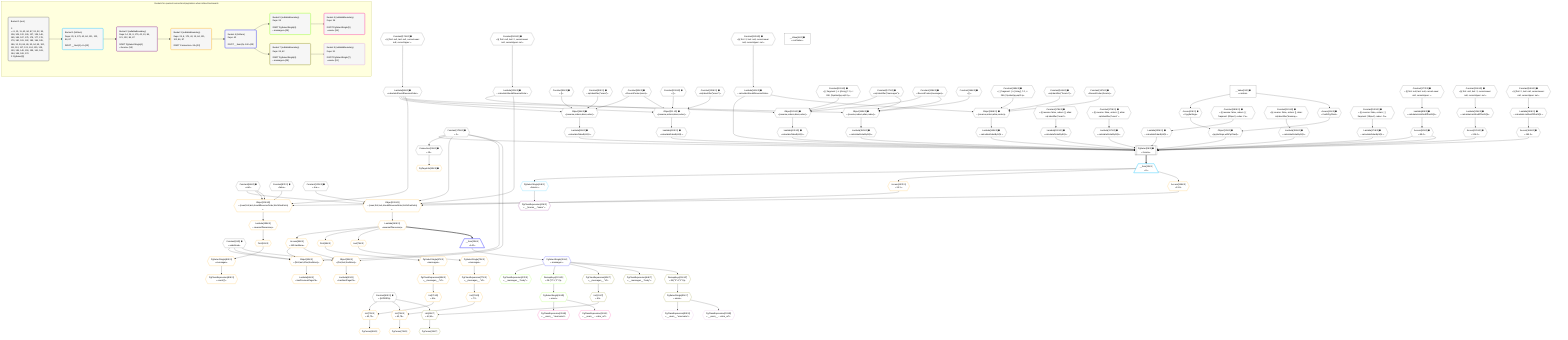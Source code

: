 %%{init: {'themeVariables': { 'fontSize': '12px'}}}%%
graph TD
    classDef path fill:#eee,stroke:#000,color:#000
    classDef plan fill:#fff,stroke-width:1px,color:#000
    classDef itemplan fill:#fff,stroke-width:2px,color:#000
    classDef unbatchedplan fill:#dff,stroke-width:1px,color:#000
    classDef sideeffectplan fill:#fcc,stroke-width:2px,color:#000
    classDef bucket fill:#f6f6f6,color:#000,stroke-width:2px,text-align:left


    %% plan dependencies
    PgSelect9[["PgSelect[9∈0] ➊<br />ᐸforumsᐳ"]]:::plan
    Object12{{"Object[12∈0] ➊<br />ᐸ{pgSettings,withPgClient}ᐳ"}}:::plan
    Constant175{{"Constant[175∈0] ➊<br />ᐸ2ᐳ"}}:::plan
    Access90{{"Access[90∈0] ➊<br />ᐸ89.0ᐳ"}}:::plan
    Lambda95{{"Lambda[95∈0] ➊<br />ᐸcalculateOrderBySQLᐳ"}}:::plan
    Lambda100{{"Lambda[100∈0] ➊<br />ᐸcalculateOrderBySQLᐳ"}}:::plan
    Lambda112{{"Lambda[112∈0] ➊<br />ᐸcalculateOrderBySQLᐳ"}}:::plan
    Lambda117{{"Lambda[117∈0] ➊<br />ᐸcalculateOrderBySQLᐳ"}}:::plan
    Access125{{"Access[125∈0] ➊<br />ᐸ124.0ᐳ"}}:::plan
    Lambda130{{"Lambda[130∈0] ➊<br />ᐸcalculateOrderBySQLᐳ"}}:::plan
    Lambda135{{"Lambda[135∈0] ➊<br />ᐸcalculateOrderBySQLᐳ"}}:::plan
    Lambda150{{"Lambda[150∈0] ➊<br />ᐸcalculateOrderBySQLᐳ"}}:::plan
    Lambda155{{"Lambda[155∈0] ➊<br />ᐸcalculateOrderBySQLᐳ"}}:::plan
    Lambda161{{"Lambda[161∈0] ➊<br />ᐸcalculateShouldReverseOrderᐳ"}}:::plan
    Access164{{"Access[164∈0] ➊<br />ᐸ163.0ᐳ"}}:::plan
    Lambda169{{"Lambda[169∈0] ➊<br />ᐸcalculateOrderBySQLᐳ"}}:::plan
    Lambda174{{"Lambda[174∈0] ➊<br />ᐸcalculateOrderBySQLᐳ"}}:::plan
    Object12 & Constant175 & Access90 & Lambda95 & Lambda100 & Lambda112 & Lambda117 & Access125 & Lambda130 & Lambda135 & Access90 & Lambda150 & Lambda155 & Lambda161 & Access164 & Lambda169 & Lambda174 --> PgSelect9
    Object94{{"Object[94∈0] ➊<br />ᐸ{reverse,orders,alias,codec}ᐳ"}}:::plan
    Lambda86{{"Lambda[86∈0] ➊<br />ᐸcalculateShouldReverseOrderᐳ"}}:::plan
    Constant91{{"Constant[91∈0] ➊<br />ᐸ[]ᐳ"}}:::plan
    Constant92{{"Constant[92∈0] ➊<br />ᐸsql.identifier(”users”)ᐳ"}}:::plan
    Constant93{{"Constant[93∈0] ➊<br />ᐸRecordCodec(users)ᐳ"}}:::plan
    Lambda86 & Constant91 & Constant92 & Constant93 --> Object94
    Object111{{"Object[111∈0] ➊<br />ᐸ{reverse,orders,alias,codec}ᐳ"}}:::plan
    Constant108{{"Constant[108∈0] ➊<br />ᐸ[]ᐳ"}}:::plan
    Constant109{{"Constant[109∈0] ➊<br />ᐸsql.identifier(”users”)ᐳ"}}:::plan
    Lambda86 & Constant108 & Constant109 & Constant93 --> Object111
    Object129{{"Object[129∈0] ➊<br />ᐸ{reverse,orders,alias,codec}ᐳ"}}:::plan
    Lambda121{{"Lambda[121∈0] ➊<br />ᐸcalculateShouldReverseOrderᐳ"}}:::plan
    Constant126{{"Constant[126∈0] ➊<br />ᐸ[ { fragment: { n: [Array], f: 0, c: 266, [Symbol(pg-sql2-tyᐳ"}}:::plan
    Constant127{{"Constant[127∈0] ➊<br />ᐸsql.identifier(”messages”)ᐳ"}}:::plan
    Constant128{{"Constant[128∈0] ➊<br />ᐸRecordCodec(messages)ᐳ"}}:::plan
    Lambda121 & Constant126 & Constant127 & Constant128 --> Object129
    Object149{{"Object[149∈0] ➊<br />ᐸ{reverse,orders,alias,codec}ᐳ"}}:::plan
    Constant146{{"Constant[146∈0] ➊<br />ᐸ[]ᐳ"}}:::plan
    Lambda86 & Constant146 & Constant127 & Constant128 --> Object149
    Object168{{"Object[168∈0] ➊<br />ᐸ{reverse,orders,alias,codec}ᐳ"}}:::plan
    Constant165{{"Constant[165∈0] ➊<br />ᐸ[ { fragment: { n: [Array], f: 0, c: 266, [Symbol(pg-sql2-tyᐳ"}}:::plan
    Constant166{{"Constant[166∈0] ➊<br />ᐸsql.identifier(”forums”)ᐳ"}}:::plan
    Constant167{{"Constant[167∈0] ➊<br />ᐸRecordCodec(forums)ᐳ"}}:::plan
    Lambda161 & Constant165 & Constant166 & Constant167 --> Object168
    Access10{{"Access[10∈0] ➊<br />ᐸ2.pgSettingsᐳ"}}:::plan
    Access11{{"Access[11∈0] ➊<br />ᐸ2.withPgClientᐳ"}}:::plan
    Access10 & Access11 --> Object12
    __Value2["__Value[2∈0] ➊<br />ᐸcontextᐳ"]:::plan
    __Value2 --> Access10
    __Value2 --> Access11
    Connection23{{"Connection[23∈0] ➊<br />ᐸ19ᐳ"}}:::plan
    Constant175 --> Connection23
    Constant176{{"Constant[176∈0] ➊<br />ᐸ§{ first: null, last: null, cursorLower: null, cursorUpper: ᐳ"}}:::plan
    Constant176 --> Lambda86
    Lambda89{{"Lambda[89∈0] ➊<br />ᐸcalculateLimitAndOffsetSQLᐳ"}}:::plan
    Constant177{{"Constant[177∈0] ➊<br />ᐸ§{ first: null, last: null, cursorLower: null, cursorUpper: ᐳ"}}:::plan
    Constant177 --> Lambda89
    Lambda89 --> Access90
    Object94 --> Lambda95
    Constant178{{"Constant[178∈0] ➊<br />ᐸ§{ reverse: false, orders: [], alias: sql.identifier(”users”ᐳ"}}:::plan
    Constant178 --> Lambda100
    Object111 --> Lambda112
    Constant179{{"Constant[179∈0] ➊<br />ᐸ§{ reverse: false, orders: [], alias: sql.identifier(”users”ᐳ"}}:::plan
    Constant179 --> Lambda117
    Constant183{{"Constant[183∈0] ➊<br />ᐸ§{ first: null, last: 2, cursorLower: null, cursorUpper: nulᐳ"}}:::plan
    Constant183 --> Lambda121
    Lambda124{{"Lambda[124∈0] ➊<br />ᐸcalculateLimitAndOffsetSQLᐳ"}}:::plan
    Constant184{{"Constant[184∈0] ➊<br />ᐸ§{ first: null, last: 2, cursorLower: null, cursorUpper: nulᐳ"}}:::plan
    Constant184 --> Lambda124
    Lambda124 --> Access125
    Object129 --> Lambda130
    Constant180{{"Constant[180∈0] ➊<br />ᐸ§{ reverse: false, orders: [ { fragment: [Object], codec: Coᐳ"}}:::plan
    Constant180 --> Lambda135
    Object149 --> Lambda150
    Constant181{{"Constant[181∈0] ➊<br />ᐸ§{ reverse: false, orders: [], alias: sql.identifier(”messagᐳ"}}:::plan
    Constant181 --> Lambda155
    Constant185{{"Constant[185∈0] ➊<br />ᐸ§{ first: 2, last: null, cursorLower: null, cursorUpper: nulᐳ"}}:::plan
    Constant185 --> Lambda161
    Lambda163{{"Lambda[163∈0] ➊<br />ᐸcalculateLimitAndOffsetSQLᐳ"}}:::plan
    Constant186{{"Constant[186∈0] ➊<br />ᐸ§{ first: 2, last: null, cursorLower: null, cursorUpper: nulᐳ"}}:::plan
    Constant186 --> Lambda163
    Lambda163 --> Access164
    Object168 --> Lambda169
    Constant182{{"Constant[182∈0] ➊<br />ᐸ§{ reverse: false, orders: [ { fragment: [Object], codec: Coᐳ"}}:::plan
    Constant182 --> Lambda174
    __Value4["__Value[4∈0] ➊<br />ᐸrootValueᐳ"]:::plan
    Constant8{{"Constant[8∈0] ➊<br />ᐸundefinedᐳ"}}:::plan
    Constant42{{"Constant[42∈0] ➊<br />ᐸ[HIDDEN]ᐳ"}}:::plan
    Constant84{{"Constant[84∈0] ➊<br />ᐸnullᐳ"}}:::plan
    Constant87{{"Constant[87∈0] ➊<br />ᐸfalseᐳ"}}:::plan
    Constant122{{"Constant[122∈0] ➊<br />ᐸtrueᐳ"}}:::plan
    __Item13[/"__Item[13∈1]<br />ᐸ9ᐳ"\]:::itemplan
    PgSelect9 ==> __Item13
    PgSelectSingle14{{"PgSelectSingle[14∈1]<br />ᐸforumsᐳ"}}:::plan
    __Item13 --> PgSelectSingle14
    PgClassExpression15{{"PgClassExpression[15∈2]<br />ᐸ__forums__.”name”ᐳ"}}:::plan
    PgSelectSingle14 --> PgClassExpression15
    Object139{{"Object[139∈3]<br />ᐸ{rows,first,last,shouldReverseOrder,fetchOneExtra}ᐳ"}}:::plan
    Access137{{"Access[137∈3]<br />ᐸ13.1ᐳ"}}:::plan
    Access137 & Constant84 & Constant175 & Lambda121 & Constant122 --> Object139
    Object158{{"Object[158∈3]<br />ᐸ{rows,first,last,shouldReverseOrder,fetchOneExtra}ᐳ"}}:::plan
    Access156{{"Access[156∈3]<br />ᐸ13.2ᐳ"}}:::plan
    Access156 & Constant84 & Constant84 & Lambda86 & Constant87 --> Object158
    Object63{{"Object[63∈3]<br />ᐸ{first,last,offset,hasMore}ᐳ"}}:::plan
    Access58{{"Access[58∈3]<br />ᐸ140.hasMoreᐳ"}}:::plan
    Constant8 & Constant175 & Constant8 & Access58 --> Object63
    Object59{{"Object[59∈3]<br />ᐸ{first,last,hasMore}ᐳ"}}:::plan
    Constant8 & Constant175 & Access58 --> Object59
    List72{{"List[72∈3]<br />ᐸ42,70ᐳ"}}:::plan
    List70{{"List[70∈3]<br />ᐸ69ᐳ"}}:::plan
    Constant42 & List70 --> List72
    List79{{"List[79∈3]<br />ᐸ42,78ᐳ"}}:::plan
    List78{{"List[78∈3]<br />ᐸ77ᐳ"}}:::plan
    Constant42 & List78 --> List79
    PgPageInfo55{{"PgPageInfo[55∈3] ➊"}}:::plan
    Connection23 --> PgPageInfo55
    Lambda140{{"Lambda[140∈3]<br />ᐸreverseIfNecessaryᐳ"}}:::plan
    Lambda140 --> Access58
    Lambda60{{"Lambda[60∈3]<br />ᐸhasNextPageCbᐳ"}}:::plan
    Object59 --> Lambda60
    Lambda64{{"Lambda[64∈3]<br />ᐸhasPreviousPageCbᐳ"}}:::plan
    Object63 --> Lambda64
    First66{{"First[66∈3]"}}:::plan
    Lambda140 --> First66
    PgSelectSingle67{{"PgSelectSingle[67∈3]<br />ᐸmessagesᐳ"}}:::plan
    First66 --> PgSelectSingle67
    PgCursor68{{"PgCursor[68∈3]"}}:::plan
    List72 --> PgCursor68
    PgClassExpression69{{"PgClassExpression[69∈3]<br />ᐸ__messages__.”id”ᐳ"}}:::plan
    PgSelectSingle67 --> PgClassExpression69
    PgClassExpression69 --> List70
    Last74{{"Last[74∈3]"}}:::plan
    Lambda140 --> Last74
    PgSelectSingle75{{"PgSelectSingle[75∈3]<br />ᐸmessagesᐳ"}}:::plan
    Last74 --> PgSelectSingle75
    PgCursor76{{"PgCursor[76∈3]"}}:::plan
    List79 --> PgCursor76
    PgClassExpression77{{"PgClassExpression[77∈3]<br />ᐸ__messages__.”id”ᐳ"}}:::plan
    PgSelectSingle75 --> PgClassExpression77
    PgClassExpression77 --> List78
    First81{{"First[81∈3]"}}:::plan
    Lambda159{{"Lambda[159∈3]<br />ᐸreverseIfNecessaryᐳ"}}:::plan
    Lambda159 --> First81
    PgSelectSingle82{{"PgSelectSingle[82∈3]<br />ᐸmessagesᐳ"}}:::plan
    First81 --> PgSelectSingle82
    PgClassExpression83{{"PgClassExpression[83∈3]<br />ᐸcount(*)ᐳ"}}:::plan
    PgSelectSingle82 --> PgClassExpression83
    __Item13 --> Access137
    Object139 --> Lambda140
    __Item13 --> Access156
    Object158 --> Lambda159
    __Item25[/"__Item[25∈4]<br />ᐸ140ᐳ"\]:::itemplan
    Lambda140 ==> __Item25
    PgSelectSingle26{{"PgSelectSingle[26∈4]<br />ᐸmessagesᐳ"}}:::plan
    __Item25 --> PgSelectSingle26
    PgClassExpression27{{"PgClassExpression[27∈5]<br />ᐸ__messages__.”body”ᐳ"}}:::plan
    PgSelectSingle26 --> PgClassExpression27
    PgSelectSingle34{{"PgSelectSingle[34∈5]<br />ᐸusersᐳ"}}:::plan
    RemapKeys101{{"RemapKeys[101∈5]<br />ᐸ26:{”0”:1,”1”:2}ᐳ"}}:::plan
    RemapKeys101 --> PgSelectSingle34
    PgSelectSingle26 --> RemapKeys101
    PgClassExpression35{{"PgClassExpression[35∈6]<br />ᐸ__users__.”username”ᐳ"}}:::plan
    PgSelectSingle34 --> PgClassExpression35
    PgClassExpression36{{"PgClassExpression[36∈6]<br />ᐸ__users__....vatar_url”ᐳ"}}:::plan
    PgSelectSingle34 --> PgClassExpression36
    List43{{"List[43∈7]<br />ᐸ42,41ᐳ"}}:::plan
    List41{{"List[41∈7]<br />ᐸ40ᐳ"}}:::plan
    Constant42 & List41 --> List43
    PgCursor39{{"PgCursor[39∈7]"}}:::plan
    List43 --> PgCursor39
    PgClassExpression40{{"PgClassExpression[40∈7]<br />ᐸ__messages__.”id”ᐳ"}}:::plan
    PgSelectSingle26 --> PgClassExpression40
    PgClassExpression40 --> List41
    PgClassExpression44{{"PgClassExpression[44∈7]<br />ᐸ__messages__.”body”ᐳ"}}:::plan
    PgSelectSingle26 --> PgClassExpression44
    PgSelectSingle51{{"PgSelectSingle[51∈7]<br />ᐸusersᐳ"}}:::plan
    RemapKeys118{{"RemapKeys[118∈7]<br />ᐸ26:{”0”:4,”1”:5}ᐳ"}}:::plan
    RemapKeys118 --> PgSelectSingle51
    PgSelectSingle26 --> RemapKeys118
    PgClassExpression52{{"PgClassExpression[52∈8]<br />ᐸ__users__.”username”ᐳ"}}:::plan
    PgSelectSingle51 --> PgClassExpression52
    PgClassExpression53{{"PgClassExpression[53∈8]<br />ᐸ__users__....vatar_url”ᐳ"}}:::plan
    PgSelectSingle51 --> PgClassExpression53

    %% define steps

    subgraph "Buckets for queries/connections/pagination-when-inlined-backwards"
    Bucket0("Bucket 0 (root)<br /><br />1: <br />ᐳ: 8, 10, 11, 42, 84, 87, 91, 92, 93, 108, 109, 122, 126, 127, 128, 146, 165, 166, 167, 175, 176, 177, 178, 179, 180, 181, 182, 183, 184, 185, 186, 12, 23, 86, 89, 90, 94, 95, 100, 111, 112, 117, 121, 124, 125, 129, 130, 135, 149, 150, 155, 161, 163, 164, 168, 169, 174<br />2: PgSelect[9]"):::bucket
    classDef bucket0 stroke:#696969
    class Bucket0,__Value2,__Value4,Constant8,PgSelect9,Access10,Access11,Object12,Connection23,Constant42,Constant84,Lambda86,Constant87,Lambda89,Access90,Constant91,Constant92,Constant93,Object94,Lambda95,Lambda100,Constant108,Constant109,Object111,Lambda112,Lambda117,Lambda121,Constant122,Lambda124,Access125,Constant126,Constant127,Constant128,Object129,Lambda130,Lambda135,Constant146,Object149,Lambda150,Lambda155,Lambda161,Lambda163,Access164,Constant165,Constant166,Constant167,Object168,Lambda169,Lambda174,Constant175,Constant176,Constant177,Constant178,Constant179,Constant180,Constant181,Constant182,Constant183,Constant184,Constant185,Constant186 bucket0
    Bucket1("Bucket 1 (listItem)<br />Deps: 23, 8, 175, 42, 84, 121, 122, 86, 87<br /><br />ROOT __Item{1}ᐸ9ᐳ[13]"):::bucket
    classDef bucket1 stroke:#00bfff
    class Bucket1,__Item13,PgSelectSingle14 bucket1
    Bucket2("Bucket 2 (nullableBoundary)<br />Deps: 14, 23, 8, 175, 42, 13, 84, 121, 122, 86, 87<br /><br />ROOT PgSelectSingle{1}ᐸforumsᐳ[14]"):::bucket
    classDef bucket2 stroke:#7f007f
    class Bucket2,PgClassExpression15 bucket2
    Bucket3("Bucket 3 (nullableBoundary)<br />Deps: 23, 8, 175, 42, 13, 84, 121, 122, 86, 87<br /><br />ROOT Connectionᐸ19ᐳ[23]"):::bucket
    classDef bucket3 stroke:#ffa500
    class Bucket3,PgPageInfo55,Access58,Object59,Lambda60,Object63,Lambda64,First66,PgSelectSingle67,PgCursor68,PgClassExpression69,List70,List72,Last74,PgSelectSingle75,PgCursor76,PgClassExpression77,List78,List79,First81,PgSelectSingle82,PgClassExpression83,Access137,Object139,Lambda140,Access156,Object158,Lambda159 bucket3
    Bucket4("Bucket 4 (listItem)<br />Deps: 42<br /><br />ROOT __Item{4}ᐸ140ᐳ[25]"):::bucket
    classDef bucket4 stroke:#0000ff
    class Bucket4,__Item25,PgSelectSingle26 bucket4
    Bucket5("Bucket 5 (nullableBoundary)<br />Deps: 26<br /><br />ROOT PgSelectSingle{4}ᐸmessagesᐳ[26]"):::bucket
    classDef bucket5 stroke:#7fff00
    class Bucket5,PgClassExpression27,PgSelectSingle34,RemapKeys101 bucket5
    Bucket6("Bucket 6 (nullableBoundary)<br />Deps: 34<br /><br />ROOT PgSelectSingle{5}ᐸusersᐳ[34]"):::bucket
    classDef bucket6 stroke:#ff1493
    class Bucket6,PgClassExpression35,PgClassExpression36 bucket6
    Bucket7("Bucket 7 (nullableBoundary)<br />Deps: 26, 42<br /><br />ROOT PgSelectSingle{4}ᐸmessagesᐳ[26]"):::bucket
    classDef bucket7 stroke:#808000
    class Bucket7,PgCursor39,PgClassExpression40,List41,List43,PgClassExpression44,PgSelectSingle51,RemapKeys118 bucket7
    Bucket8("Bucket 8 (nullableBoundary)<br />Deps: 51<br /><br />ROOT PgSelectSingle{7}ᐸusersᐳ[51]"):::bucket
    classDef bucket8 stroke:#dda0dd
    class Bucket8,PgClassExpression52,PgClassExpression53 bucket8
    Bucket0 --> Bucket1
    Bucket1 --> Bucket2
    Bucket2 --> Bucket3
    Bucket3 --> Bucket4
    Bucket4 --> Bucket5 & Bucket7
    Bucket5 --> Bucket6
    Bucket7 --> Bucket8
    end